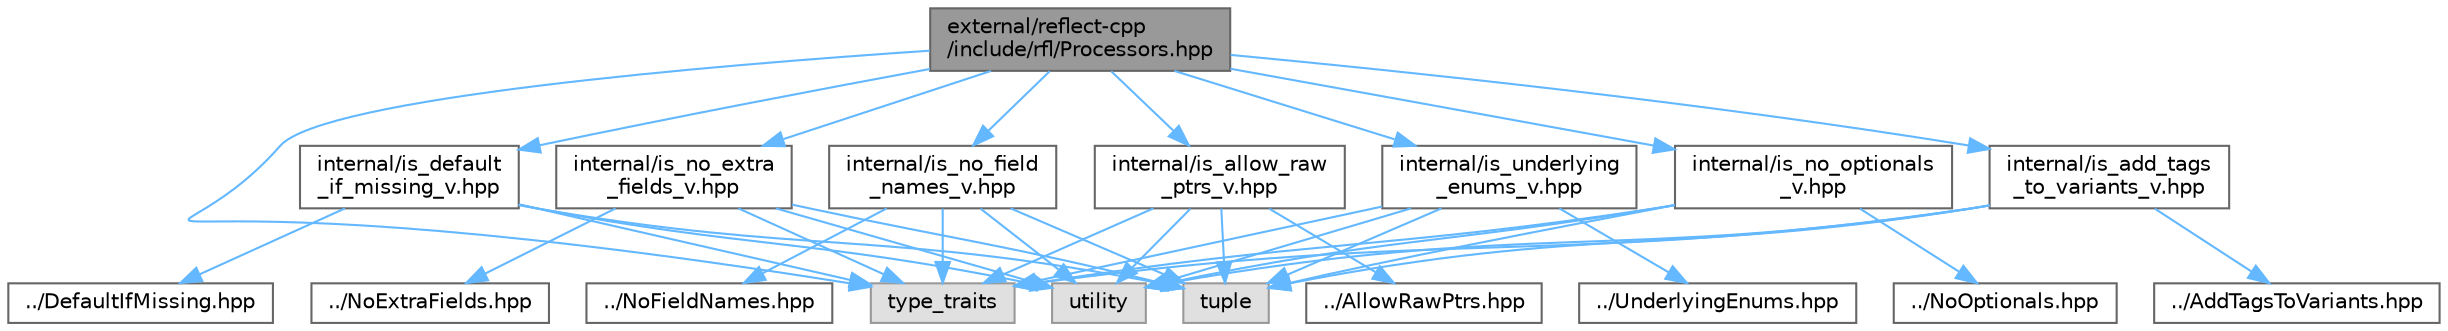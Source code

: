 digraph "external/reflect-cpp/include/rfl/Processors.hpp"
{
 // LATEX_PDF_SIZE
  bgcolor="transparent";
  edge [fontname=Helvetica,fontsize=10,labelfontname=Helvetica,labelfontsize=10];
  node [fontname=Helvetica,fontsize=10,shape=box,height=0.2,width=0.4];
  Node1 [id="Node000001",label="external/reflect-cpp\l/include/rfl/Processors.hpp",height=0.2,width=0.4,color="gray40", fillcolor="grey60", style="filled", fontcolor="black",tooltip=" "];
  Node1 -> Node2 [id="edge37_Node000001_Node000002",color="steelblue1",style="solid",tooltip=" "];
  Node2 [id="Node000002",label="type_traits",height=0.2,width=0.4,color="grey60", fillcolor="#E0E0E0", style="filled",tooltip=" "];
  Node1 -> Node3 [id="edge38_Node000001_Node000003",color="steelblue1",style="solid",tooltip=" "];
  Node3 [id="Node000003",label="internal/is_add_tags\l_to_variants_v.hpp",height=0.2,width=0.4,color="grey40", fillcolor="white", style="filled",URL="$is__add__tags__to__variants__v_8hpp.html",tooltip=" "];
  Node3 -> Node4 [id="edge39_Node000003_Node000004",color="steelblue1",style="solid",tooltip=" "];
  Node4 [id="Node000004",label="tuple",height=0.2,width=0.4,color="grey60", fillcolor="#E0E0E0", style="filled",tooltip=" "];
  Node3 -> Node2 [id="edge40_Node000003_Node000002",color="steelblue1",style="solid",tooltip=" "];
  Node3 -> Node5 [id="edge41_Node000003_Node000005",color="steelblue1",style="solid",tooltip=" "];
  Node5 [id="Node000005",label="utility",height=0.2,width=0.4,color="grey60", fillcolor="#E0E0E0", style="filled",tooltip=" "];
  Node3 -> Node6 [id="edge42_Node000003_Node000006",color="steelblue1",style="solid",tooltip=" "];
  Node6 [id="Node000006",label="../AddTagsToVariants.hpp",height=0.2,width=0.4,color="grey40", fillcolor="white", style="filled",URL="$_add_tags_to_variants_8hpp.html",tooltip=" "];
  Node1 -> Node7 [id="edge43_Node000001_Node000007",color="steelblue1",style="solid",tooltip=" "];
  Node7 [id="Node000007",label="internal/is_allow_raw\l_ptrs_v.hpp",height=0.2,width=0.4,color="grey40", fillcolor="white", style="filled",URL="$is__allow__raw__ptrs__v_8hpp.html",tooltip=" "];
  Node7 -> Node4 [id="edge44_Node000007_Node000004",color="steelblue1",style="solid",tooltip=" "];
  Node7 -> Node2 [id="edge45_Node000007_Node000002",color="steelblue1",style="solid",tooltip=" "];
  Node7 -> Node5 [id="edge46_Node000007_Node000005",color="steelblue1",style="solid",tooltip=" "];
  Node7 -> Node8 [id="edge47_Node000007_Node000008",color="steelblue1",style="solid",tooltip=" "];
  Node8 [id="Node000008",label="../AllowRawPtrs.hpp",height=0.2,width=0.4,color="grey40", fillcolor="white", style="filled",URL="$_allow_raw_ptrs_8hpp.html",tooltip=" "];
  Node1 -> Node9 [id="edge48_Node000001_Node000009",color="steelblue1",style="solid",tooltip=" "];
  Node9 [id="Node000009",label="internal/is_default\l_if_missing_v.hpp",height=0.2,width=0.4,color="grey40", fillcolor="white", style="filled",URL="$is__default__if__missing__v_8hpp.html",tooltip=" "];
  Node9 -> Node4 [id="edge49_Node000009_Node000004",color="steelblue1",style="solid",tooltip=" "];
  Node9 -> Node2 [id="edge50_Node000009_Node000002",color="steelblue1",style="solid",tooltip=" "];
  Node9 -> Node5 [id="edge51_Node000009_Node000005",color="steelblue1",style="solid",tooltip=" "];
  Node9 -> Node10 [id="edge52_Node000009_Node000010",color="steelblue1",style="solid",tooltip=" "];
  Node10 [id="Node000010",label="../DefaultIfMissing.hpp",height=0.2,width=0.4,color="grey40", fillcolor="white", style="filled",URL="$_default_if_missing_8hpp.html",tooltip=" "];
  Node1 -> Node11 [id="edge53_Node000001_Node000011",color="steelblue1",style="solid",tooltip=" "];
  Node11 [id="Node000011",label="internal/is_no_extra\l_fields_v.hpp",height=0.2,width=0.4,color="grey40", fillcolor="white", style="filled",URL="$is__no__extra__fields__v_8hpp.html",tooltip=" "];
  Node11 -> Node4 [id="edge54_Node000011_Node000004",color="steelblue1",style="solid",tooltip=" "];
  Node11 -> Node2 [id="edge55_Node000011_Node000002",color="steelblue1",style="solid",tooltip=" "];
  Node11 -> Node5 [id="edge56_Node000011_Node000005",color="steelblue1",style="solid",tooltip=" "];
  Node11 -> Node12 [id="edge57_Node000011_Node000012",color="steelblue1",style="solid",tooltip=" "];
  Node12 [id="Node000012",label="../NoExtraFields.hpp",height=0.2,width=0.4,color="grey40", fillcolor="white", style="filled",URL="$_no_extra_fields_8hpp.html",tooltip=" "];
  Node1 -> Node13 [id="edge58_Node000001_Node000013",color="steelblue1",style="solid",tooltip=" "];
  Node13 [id="Node000013",label="internal/is_no_field\l_names_v.hpp",height=0.2,width=0.4,color="grey40", fillcolor="white", style="filled",URL="$is__no__field__names__v_8hpp.html",tooltip=" "];
  Node13 -> Node4 [id="edge59_Node000013_Node000004",color="steelblue1",style="solid",tooltip=" "];
  Node13 -> Node2 [id="edge60_Node000013_Node000002",color="steelblue1",style="solid",tooltip=" "];
  Node13 -> Node5 [id="edge61_Node000013_Node000005",color="steelblue1",style="solid",tooltip=" "];
  Node13 -> Node14 [id="edge62_Node000013_Node000014",color="steelblue1",style="solid",tooltip=" "];
  Node14 [id="Node000014",label="../NoFieldNames.hpp",height=0.2,width=0.4,color="grey40", fillcolor="white", style="filled",URL="$_no_field_names_8hpp.html",tooltip=" "];
  Node1 -> Node15 [id="edge63_Node000001_Node000015",color="steelblue1",style="solid",tooltip=" "];
  Node15 [id="Node000015",label="internal/is_no_optionals\l_v.hpp",height=0.2,width=0.4,color="grey40", fillcolor="white", style="filled",URL="$is__no__optionals__v_8hpp.html",tooltip=" "];
  Node15 -> Node4 [id="edge64_Node000015_Node000004",color="steelblue1",style="solid",tooltip=" "];
  Node15 -> Node2 [id="edge65_Node000015_Node000002",color="steelblue1",style="solid",tooltip=" "];
  Node15 -> Node5 [id="edge66_Node000015_Node000005",color="steelblue1",style="solid",tooltip=" "];
  Node15 -> Node16 [id="edge67_Node000015_Node000016",color="steelblue1",style="solid",tooltip=" "];
  Node16 [id="Node000016",label="../NoOptionals.hpp",height=0.2,width=0.4,color="grey40", fillcolor="white", style="filled",URL="$_no_optionals_8hpp.html",tooltip=" "];
  Node1 -> Node17 [id="edge68_Node000001_Node000017",color="steelblue1",style="solid",tooltip=" "];
  Node17 [id="Node000017",label="internal/is_underlying\l_enums_v.hpp",height=0.2,width=0.4,color="grey40", fillcolor="white", style="filled",URL="$is__underlying__enums__v_8hpp.html",tooltip=" "];
  Node17 -> Node4 [id="edge69_Node000017_Node000004",color="steelblue1",style="solid",tooltip=" "];
  Node17 -> Node2 [id="edge70_Node000017_Node000002",color="steelblue1",style="solid",tooltip=" "];
  Node17 -> Node5 [id="edge71_Node000017_Node000005",color="steelblue1",style="solid",tooltip=" "];
  Node17 -> Node18 [id="edge72_Node000017_Node000018",color="steelblue1",style="solid",tooltip=" "];
  Node18 [id="Node000018",label="../UnderlyingEnums.hpp",height=0.2,width=0.4,color="grey40", fillcolor="white", style="filled",URL="$_underlying_enums_8hpp.html",tooltip=" "];
}
